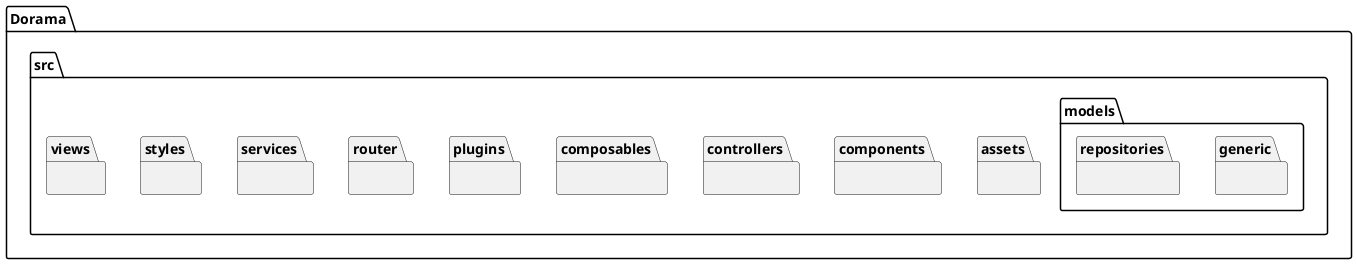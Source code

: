 ﻿@startuml

package Dorama {

    package src {

        package assets { }
        package components { }
        package controllers { }
        package composables { }
        
        package models {
            package generic { }
            package repositories { }
        }
        
        package plugins { }
        package router { }
        package services { }
        package styles { }
        package views { }

    }

}

@enduml
